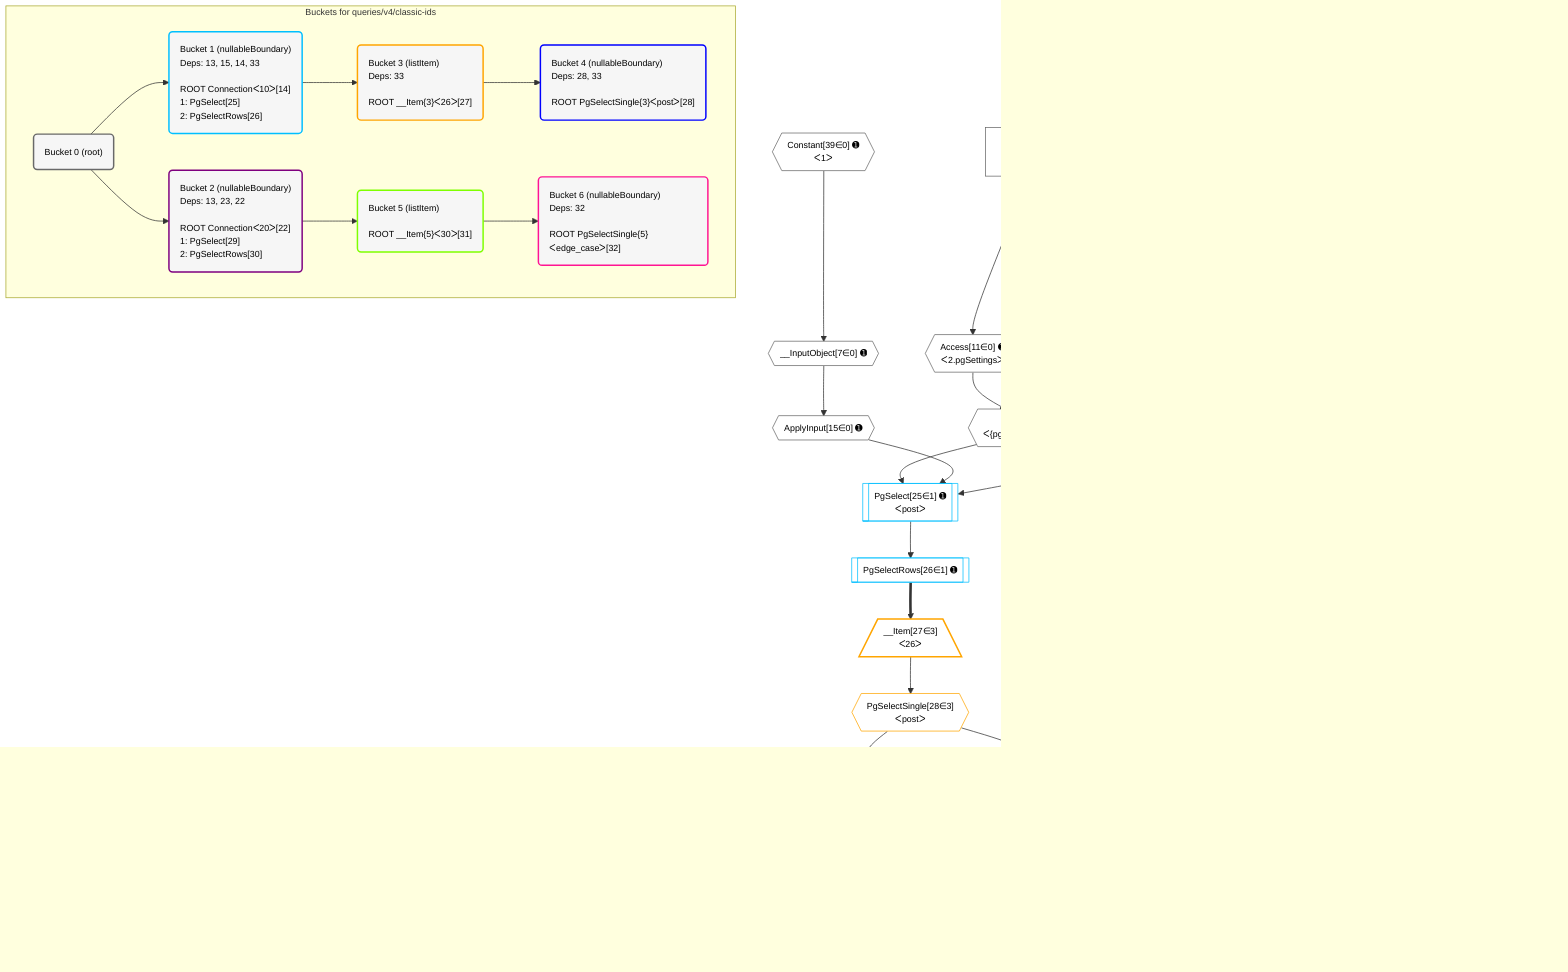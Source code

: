 %%{init: {'themeVariables': { 'fontSize': '12px'}}}%%
graph TD
    classDef path fill:#eee,stroke:#000,color:#000
    classDef plan fill:#fff,stroke-width:1px,color:#000
    classDef itemplan fill:#fff,stroke-width:2px,color:#000
    classDef unbatchedplan fill:#dff,stroke-width:1px,color:#000
    classDef sideeffectplan fill:#fcc,stroke-width:2px,color:#000
    classDef bucket fill:#f6f6f6,color:#000,stroke-width:2px,text-align:left


    %% plan dependencies
    __InputObject7{{"__InputObject[7∈0] ➊"}}:::plan
    Constant39{{"Constant[39∈0] ➊<br />ᐸ1ᐳ"}}:::plan
    Constant39 --> __InputObject7
    Object13{{"Object[13∈0] ➊<br />ᐸ{pgSettings,withPgClient}ᐳ"}}:::plan
    Access11{{"Access[11∈0] ➊<br />ᐸ2.pgSettingsᐳ"}}:::plan
    Access12{{"Access[12∈0] ➊<br />ᐸ2.withPgClientᐳ"}}:::plan
    Access11 & Access12 --> Object13
    __InputObject17{{"__InputObject[17∈0] ➊"}}:::plan
    Constant40{{"Constant[40∈0] ➊<br />ᐸ2ᐳ"}}:::plan
    Constant40 --> __InputObject17
    __Value2["__Value[2∈0] ➊<br />ᐸcontextᐳ"]:::plan
    __Value2 --> Access11
    __Value2 --> Access12
    ApplyInput15{{"ApplyInput[15∈0] ➊"}}:::plan
    __InputObject7 --> ApplyInput15
    ApplyInput23{{"ApplyInput[23∈0] ➊"}}:::plan
    __InputObject17 --> ApplyInput23
    __Value4["__Value[4∈0] ➊<br />ᐸrootValueᐳ"]:::plan
    Connection14{{"Connection[14∈0] ➊<br />ᐸ10ᐳ"}}:::plan
    Connection22{{"Connection[22∈0] ➊<br />ᐸ20ᐳ"}}:::plan
    Constant33{{"Constant[33∈0] ➊<br />ᐸ'posts'ᐳ"}}:::plan
    PgSelect25[["PgSelect[25∈1] ➊<br />ᐸpostᐳ"]]:::plan
    Object13 & ApplyInput15 & Connection14 --> PgSelect25
    PgSelectRows26[["PgSelectRows[26∈1] ➊"]]:::plan
    PgSelect25 --> PgSelectRows26
    __Item27[/"__Item[27∈3]<br />ᐸ26ᐳ"\]:::itemplan
    PgSelectRows26 ==> __Item27
    PgSelectSingle28{{"PgSelectSingle[28∈3]<br />ᐸpostᐳ"}}:::plan
    __Item27 --> PgSelectSingle28
    List35{{"List[35∈4]<br />ᐸ33,34ᐳ"}}:::plan
    PgClassExpression34{{"PgClassExpression[34∈4]<br />ᐸ__post__.”id”ᐳ"}}:::plan
    Constant33 & PgClassExpression34 --> List35
    PgSelectSingle28 --> PgClassExpression34
    Lambda36{{"Lambda[36∈4]<br />ᐸbase64JSONEncodeᐳ"}}:::plan
    List35 --> Lambda36
    PgClassExpression37{{"PgClassExpression[37∈4]<br />ᐸ__post__.”headline”ᐳ"}}:::plan
    PgSelectSingle28 --> PgClassExpression37
    PgSelect29[["PgSelect[29∈2] ➊<br />ᐸedge_caseᐳ"]]:::plan
    Object13 & ApplyInput23 & Connection22 --> PgSelect29
    PgSelectRows30[["PgSelectRows[30∈2] ➊"]]:::plan
    PgSelect29 --> PgSelectRows30
    __Item31[/"__Item[31∈5]<br />ᐸ30ᐳ"\]:::itemplan
    PgSelectRows30 ==> __Item31
    PgSelectSingle32{{"PgSelectSingle[32∈5]<br />ᐸedge_caseᐳ"}}:::plan
    __Item31 --> PgSelectSingle32
    PgClassExpression38{{"PgClassExpression[38∈6]<br />ᐸ__edge_case__.”row_id”ᐳ"}}:::plan
    PgSelectSingle32 --> PgClassExpression38

    %% define steps

    subgraph "Buckets for queries/v4/classic-ids"
    Bucket0("Bucket 0 (root)"):::bucket
    classDef bucket0 stroke:#696969
    class Bucket0,__Value2,__Value4,__InputObject7,Access11,Access12,Object13,Connection14,ApplyInput15,__InputObject17,Connection22,ApplyInput23,Constant33,Constant39,Constant40 bucket0
    Bucket1("Bucket 1 (nullableBoundary)<br />Deps: 13, 15, 14, 33<br /><br />ROOT Connectionᐸ10ᐳ[14]<br />1: PgSelect[25]<br />2: PgSelectRows[26]"):::bucket
    classDef bucket1 stroke:#00bfff
    class Bucket1,PgSelect25,PgSelectRows26 bucket1
    Bucket2("Bucket 2 (nullableBoundary)<br />Deps: 13, 23, 22<br /><br />ROOT Connectionᐸ20ᐳ[22]<br />1: PgSelect[29]<br />2: PgSelectRows[30]"):::bucket
    classDef bucket2 stroke:#7f007f
    class Bucket2,PgSelect29,PgSelectRows30 bucket2
    Bucket3("Bucket 3 (listItem)<br />Deps: 33<br /><br />ROOT __Item{3}ᐸ26ᐳ[27]"):::bucket
    classDef bucket3 stroke:#ffa500
    class Bucket3,__Item27,PgSelectSingle28 bucket3
    Bucket4("Bucket 4 (nullableBoundary)<br />Deps: 28, 33<br /><br />ROOT PgSelectSingle{3}ᐸpostᐳ[28]"):::bucket
    classDef bucket4 stroke:#0000ff
    class Bucket4,PgClassExpression34,List35,Lambda36,PgClassExpression37 bucket4
    Bucket5("Bucket 5 (listItem)<br /><br />ROOT __Item{5}ᐸ30ᐳ[31]"):::bucket
    classDef bucket5 stroke:#7fff00
    class Bucket5,__Item31,PgSelectSingle32 bucket5
    Bucket6("Bucket 6 (nullableBoundary)<br />Deps: 32<br /><br />ROOT PgSelectSingle{5}ᐸedge_caseᐳ[32]"):::bucket
    classDef bucket6 stroke:#ff1493
    class Bucket6,PgClassExpression38 bucket6
    Bucket0 --> Bucket1 & Bucket2
    Bucket1 --> Bucket3
    Bucket2 --> Bucket5
    Bucket3 --> Bucket4
    Bucket5 --> Bucket6
    end